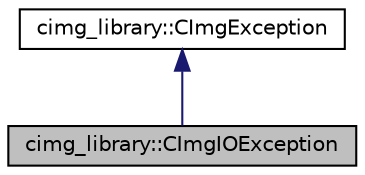 digraph G
{
  edge [fontname="Helvetica",fontsize="10",labelfontname="Helvetica",labelfontsize="10"];
  node [fontname="Helvetica",fontsize="10",shape=record];
  Node1 [label="cimg_library::CImgIOException",height=0.2,width=0.4,color="black", fillcolor="grey75", style="filled" fontcolor="black"];
  Node2 -> Node1 [dir="back",color="midnightblue",fontsize="10",style="solid",fontname="Helvetica"];
  Node2 [label="cimg_library::CImgException",height=0.2,width=0.4,color="black", fillcolor="white", style="filled",URL="$structcimg__library_1_1_c_img_exception.html",tooltip="Instances of this class are thrown when errors occur during a CImg library function call..."];
}
